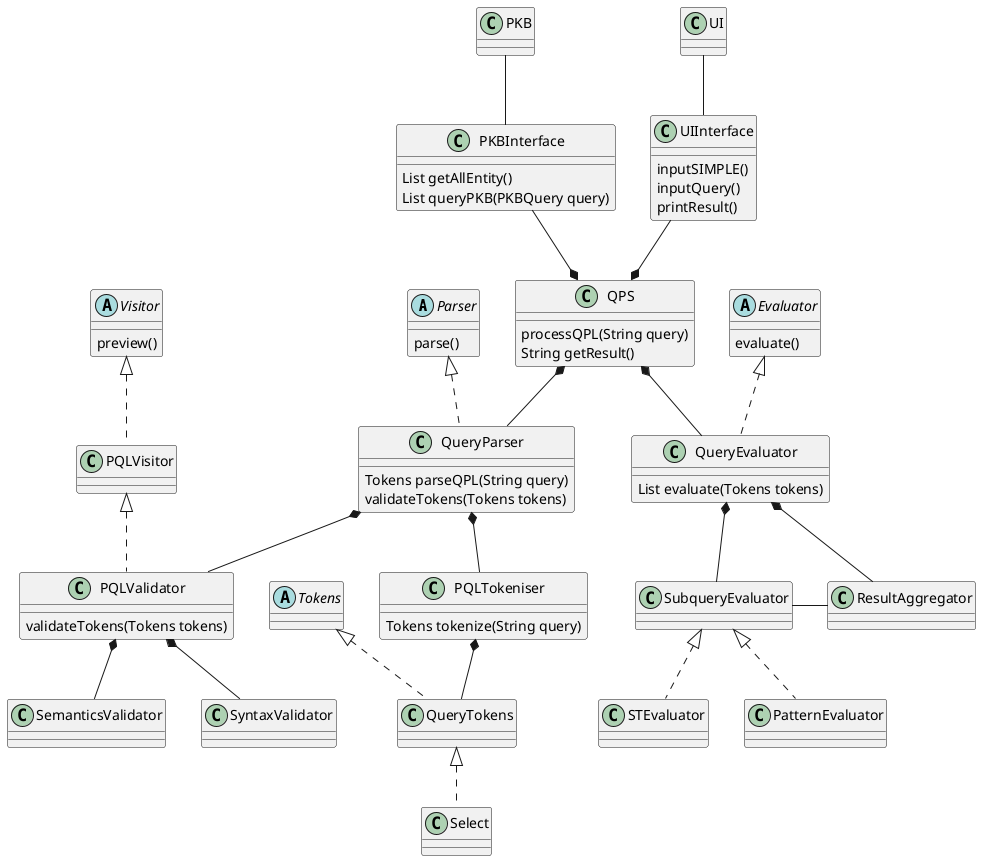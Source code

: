 @startuml

abstract class  "Parser" {
	parse()
}

abstract class  "Tokens" {}

abstract class  "Visitor" {
	preview()
}

abstract class  "Evaluator" {
	evaluate()
}

class UIInterface {
	inputSIMPLE()
	inputQuery()
	printResult()
}

class PKBInterface {
	List getAllEntity()
	List queryPKB(PKBQuery query)
}

class QPS {
	processQPL(String query)
	String getResult()
}

class QueryParser {
	Tokens parseQPL(String query)
	validateTokens(Tokens tokens)
}

class PQLTokeniser {
	Tokens tokenize(String query)
}

class PQLValidator {
	validateTokens(Tokens tokens)
}

class QueryEvaluator {
	List evaluate(Tokens tokens)
}

Evaluator <|.down. QueryEvaluator

Parser <|.down. QueryParser

Tokens <|.down. QueryTokens

QueryTokens <|.down. Select

Visitor <|.down. PQLVisitor
PQLVisitor <|.down. PQLValidator

UI -down- UIInterface
PKB -down- PKBInterface

QPS *-up- UIInterface
QPS *-up- PKBInterface
QPS *-down- QueryParser
QPS *-down- QueryEvaluator

QueryParser *-down- PQLTokeniser
QueryParser *-down- PQLValidator

PQLTokeniser *-down- QueryTokens

PQLValidator *-down- SyntaxValidator
PQLValidator *-down- SemanticsValidator

QueryEvaluator *-down- SubqueryEvaluator
QueryEvaluator *-down- ResultAggregator

SubqueryEvaluator <|.down. STEvaluator
SubqueryEvaluator <|.down. PatternEvaluator
SubqueryEvaluator -right- ResultAggregator

@enduml